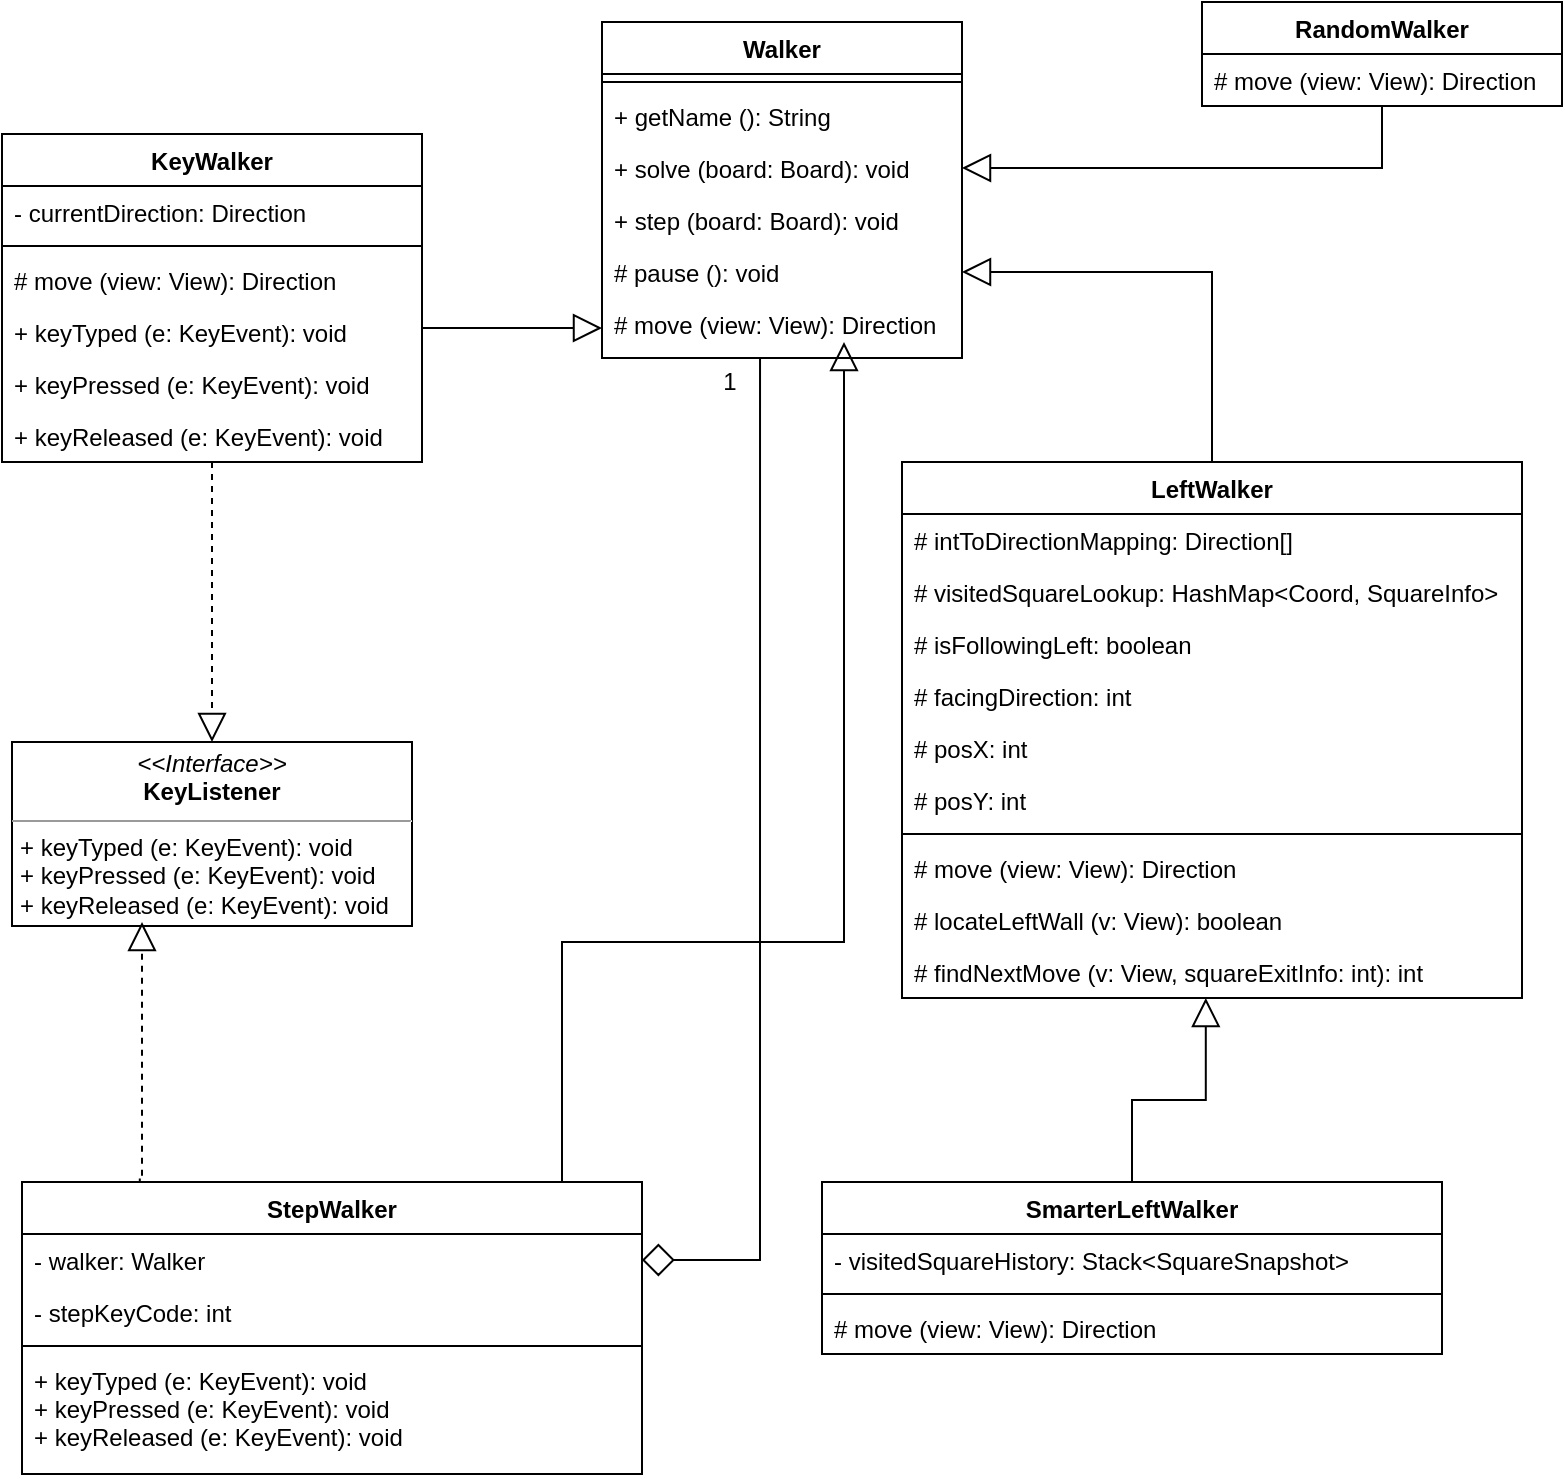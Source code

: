 <mxfile version="13.3.4" type="google"><diagram id="PXE3VLIciik5MM-UJ5IS" name="Page-1"><mxGraphModel dx="1422" dy="713" grid="1" gridSize="10" guides="1" tooltips="1" connect="1" arrows="1" fold="1" page="1" pageScale="1" pageWidth="827" pageHeight="1169" math="0" shadow="0"><root><mxCell id="0"/><mxCell id="1" parent="0"/><mxCell id="tHidFz50F8KrVyQVk-fB-30" value="&lt;p style=&quot;margin: 0px ; margin-top: 4px ; text-align: center&quot;&gt;&lt;i&gt;&amp;lt;&amp;lt;Interface&amp;gt;&amp;gt;&lt;/i&gt;&lt;br&gt;&lt;b&gt;KeyListener&lt;/b&gt;&lt;/p&gt;&lt;hr size=&quot;1&quot;&gt;&lt;p style=&quot;margin: 0px 0px 0px 4px&quot;&gt;+ keyTyped (e: KeyEvent): void&lt;br&gt;+ keyPressed (e: KeyEvent): void&lt;br&gt;&lt;/p&gt;&lt;p style=&quot;margin: 0px 0px 0px 4px&quot;&gt;+ keyReleased (e: KeyEvent): void&lt;/p&gt;" style="verticalAlign=top;align=left;overflow=fill;fontSize=12;fontFamily=Helvetica;html=1;" parent="1" vertex="1"><mxGeometry x="35" y="420" width="200" height="92" as="geometry"/></mxCell><mxCell id="tHidFz50F8KrVyQVk-fB-1" value="Walker" style="swimlane;fontStyle=1;align=center;verticalAlign=top;childLayout=stackLayout;horizontal=1;startSize=26;horizontalStack=0;resizeParent=1;resizeParentMax=0;resizeLast=0;collapsible=1;marginBottom=0;" parent="1" vertex="1"><mxGeometry x="330" y="60" width="180" height="168" as="geometry"/></mxCell><mxCell id="tlApx1FLX8Q_V_cLLUS0-28" value="" style="line;strokeWidth=1;fillColor=none;align=left;verticalAlign=middle;spacingTop=-1;spacingLeft=3;spacingRight=3;rotatable=0;labelPosition=right;points=[];portConstraint=eastwest;" vertex="1" parent="tHidFz50F8KrVyQVk-fB-1"><mxGeometry y="26" width="180" height="8" as="geometry"/></mxCell><mxCell id="tHidFz50F8KrVyQVk-fB-8" value="+ getName (): String" style="text;strokeColor=none;fillColor=none;align=left;verticalAlign=top;spacingLeft=4;spacingRight=4;overflow=hidden;rotatable=0;points=[[0,0.5],[1,0.5]];portConstraint=eastwest;" parent="tHidFz50F8KrVyQVk-fB-1" vertex="1"><mxGeometry y="34" width="180" height="26" as="geometry"/></mxCell><mxCell id="tHidFz50F8KrVyQVk-fB-4" value="+ solve (board: Board): void" style="text;strokeColor=none;fillColor=none;align=left;verticalAlign=top;spacingLeft=4;spacingRight=4;overflow=hidden;rotatable=0;points=[[0,0.5],[1,0.5]];portConstraint=eastwest;imageHeight=24;" parent="tHidFz50F8KrVyQVk-fB-1" vertex="1"><mxGeometry y="60" width="180" height="26" as="geometry"/></mxCell><mxCell id="tHidFz50F8KrVyQVk-fB-5" value="+ step (board: Board): void" style="text;strokeColor=none;fillColor=none;align=left;verticalAlign=top;spacingLeft=4;spacingRight=4;overflow=hidden;rotatable=0;points=[[0,0.5],[1,0.5]];portConstraint=eastwest;" parent="tHidFz50F8KrVyQVk-fB-1" vertex="1"><mxGeometry y="86" width="180" height="26" as="geometry"/></mxCell><mxCell id="tHidFz50F8KrVyQVk-fB-7" value="# pause (): void" style="text;strokeColor=none;fillColor=none;align=left;verticalAlign=top;spacingLeft=4;spacingRight=4;overflow=hidden;rotatable=0;points=[[0,0.5],[1,0.5]];portConstraint=eastwest;" parent="tHidFz50F8KrVyQVk-fB-1" vertex="1"><mxGeometry y="112" width="180" height="26" as="geometry"/></mxCell><mxCell id="tHidFz50F8KrVyQVk-fB-24" value="# move (view: View): Direction" style="text;strokeColor=none;fillColor=none;align=left;verticalAlign=top;spacingLeft=4;spacingRight=4;overflow=hidden;rotatable=0;points=[[0,0.5],[1,0.5]];portConstraint=eastwest;" parent="tHidFz50F8KrVyQVk-fB-1" vertex="1"><mxGeometry y="138" width="180" height="30" as="geometry"/></mxCell><mxCell id="tlApx1FLX8Q_V_cLLUS0-1" style="edgeStyle=orthogonalEdgeStyle;rounded=0;orthogonalLoop=1;jettySize=auto;html=1;endArrow=block;endFill=0;startSize=6;endSize=12;entryX=1;entryY=0.5;entryDx=0;entryDy=0;" edge="1" parent="1" source="tHidFz50F8KrVyQVk-fB-27" target="tHidFz50F8KrVyQVk-fB-7"><mxGeometry relative="1" as="geometry"><mxPoint x="422" y="221" as="targetPoint"/></mxGeometry></mxCell><mxCell id="tHidFz50F8KrVyQVk-fB-27" value="LeftWalker" style="swimlane;fontStyle=1;align=center;verticalAlign=top;childLayout=stackLayout;horizontal=1;startSize=26;horizontalStack=0;resizeParent=1;resizeParentMax=0;resizeLast=0;collapsible=1;marginBottom=0;" parent="1" vertex="1"><mxGeometry x="480" y="280" width="310" height="268" as="geometry"/></mxCell><mxCell id="tHidFz50F8KrVyQVk-fB-51" value="# intToDirectionMapping: Direction[]" style="text;strokeColor=none;fillColor=none;align=left;verticalAlign=top;spacingLeft=4;spacingRight=4;overflow=hidden;rotatable=0;points=[[0,0.5],[1,0.5]];portConstraint=eastwest;" parent="tHidFz50F8KrVyQVk-fB-27" vertex="1"><mxGeometry y="26" width="310" height="26" as="geometry"/></mxCell><mxCell id="tHidFz50F8KrVyQVk-fB-53" value="# visitedSquareLookup: HashMap&lt;Coord, SquareInfo&gt;" style="text;strokeColor=none;fillColor=none;align=left;verticalAlign=top;spacingLeft=4;spacingRight=4;overflow=hidden;rotatable=0;points=[[0,0.5],[1,0.5]];portConstraint=eastwest;" parent="tHidFz50F8KrVyQVk-fB-27" vertex="1"><mxGeometry y="52" width="310" height="26" as="geometry"/></mxCell><mxCell id="tHidFz50F8KrVyQVk-fB-54" value="# isFollowingLeft: boolean" style="text;strokeColor=none;fillColor=none;align=left;verticalAlign=top;spacingLeft=4;spacingRight=4;overflow=hidden;rotatable=0;points=[[0,0.5],[1,0.5]];portConstraint=eastwest;" parent="tHidFz50F8KrVyQVk-fB-27" vertex="1"><mxGeometry y="78" width="310" height="26" as="geometry"/></mxCell><mxCell id="tHidFz50F8KrVyQVk-fB-55" value="# facingDirection: int" style="text;strokeColor=none;fillColor=none;align=left;verticalAlign=top;spacingLeft=4;spacingRight=4;overflow=hidden;rotatable=0;points=[[0,0.5],[1,0.5]];portConstraint=eastwest;" parent="tHidFz50F8KrVyQVk-fB-27" vertex="1"><mxGeometry y="104" width="310" height="26" as="geometry"/></mxCell><mxCell id="tHidFz50F8KrVyQVk-fB-56" value="# posX: int" style="text;strokeColor=none;fillColor=none;align=left;verticalAlign=top;spacingLeft=4;spacingRight=4;overflow=hidden;rotatable=0;points=[[0,0.5],[1,0.5]];portConstraint=eastwest;" parent="tHidFz50F8KrVyQVk-fB-27" vertex="1"><mxGeometry y="130" width="310" height="26" as="geometry"/></mxCell><mxCell id="tHidFz50F8KrVyQVk-fB-57" value="# posY: int" style="text;strokeColor=none;fillColor=none;align=left;verticalAlign=top;spacingLeft=4;spacingRight=4;overflow=hidden;rotatable=0;points=[[0,0.5],[1,0.5]];portConstraint=eastwest;" parent="tHidFz50F8KrVyQVk-fB-27" vertex="1"><mxGeometry y="156" width="310" height="26" as="geometry"/></mxCell><mxCell id="tHidFz50F8KrVyQVk-fB-52" value="" style="line;strokeWidth=1;fillColor=none;align=left;verticalAlign=middle;spacingTop=-1;spacingLeft=3;spacingRight=3;rotatable=0;labelPosition=right;points=[];portConstraint=eastwest;" parent="tHidFz50F8KrVyQVk-fB-27" vertex="1"><mxGeometry y="182" width="310" height="8" as="geometry"/></mxCell><mxCell id="tHidFz50F8KrVyQVk-fB-28" value="# move (view: View): Direction" style="text;strokeColor=none;fillColor=none;align=left;verticalAlign=top;spacingLeft=4;spacingRight=4;overflow=hidden;rotatable=0;points=[[0,0.5],[1,0.5]];portConstraint=eastwest;" parent="tHidFz50F8KrVyQVk-fB-27" vertex="1"><mxGeometry y="190" width="310" height="26" as="geometry"/></mxCell><mxCell id="tHidFz50F8KrVyQVk-fB-58" value="# locateLeftWall (v: View): boolean" style="text;strokeColor=none;fillColor=none;align=left;verticalAlign=top;spacingLeft=4;spacingRight=4;overflow=hidden;rotatable=0;points=[[0,0.5],[1,0.5]];portConstraint=eastwest;" parent="tHidFz50F8KrVyQVk-fB-27" vertex="1"><mxGeometry y="216" width="310" height="26" as="geometry"/></mxCell><mxCell id="tHidFz50F8KrVyQVk-fB-59" value="# findNextMove (v: View, squareExitInfo: int): int" style="text;strokeColor=none;fillColor=none;align=left;verticalAlign=top;spacingLeft=4;spacingRight=4;overflow=hidden;rotatable=0;points=[[0,0.5],[1,0.5]];portConstraint=eastwest;" parent="tHidFz50F8KrVyQVk-fB-27" vertex="1"><mxGeometry y="242" width="310" height="26" as="geometry"/></mxCell><mxCell id="tlApx1FLX8Q_V_cLLUS0-2" style="edgeStyle=orthogonalEdgeStyle;rounded=0;orthogonalLoop=1;jettySize=auto;html=1;startSize=6;endArrow=block;endFill=0;endSize=12;entryX=0;entryY=0.5;entryDx=0;entryDy=0;" edge="1" parent="1" source="tHidFz50F8KrVyQVk-fB-25" target="tHidFz50F8KrVyQVk-fB-24"><mxGeometry relative="1" as="geometry"><mxPoint x="310" y="200" as="targetPoint"/><Array as="points"><mxPoint x="180" y="205"/></Array></mxGeometry></mxCell><mxCell id="tlApx1FLX8Q_V_cLLUS0-3" style="edgeStyle=orthogonalEdgeStyle;rounded=0;orthogonalLoop=1;jettySize=auto;html=1;entryX=1;entryY=0.5;entryDx=0;entryDy=0;startSize=6;endArrow=block;endFill=0;endSize=12;" edge="1" parent="1" source="tHidFz50F8KrVyQVk-fB-9" target="tHidFz50F8KrVyQVk-fB-4"><mxGeometry relative="1" as="geometry"/></mxCell><mxCell id="tlApx1FLX8Q_V_cLLUS0-15" style="edgeStyle=orthogonalEdgeStyle;rounded=0;orthogonalLoop=1;jettySize=auto;html=1;entryX=0.49;entryY=1;entryDx=0;entryDy=0;entryPerimeter=0;startSize=6;endArrow=block;endFill=0;endSize=12;" edge="1" parent="1" source="tlApx1FLX8Q_V_cLLUS0-4" target="tHidFz50F8KrVyQVk-fB-59"><mxGeometry relative="1" as="geometry"/></mxCell><mxCell id="tlApx1FLX8Q_V_cLLUS0-4" value="SmarterLeftWalker" style="swimlane;fontStyle=1;align=center;verticalAlign=top;childLayout=stackLayout;horizontal=1;startSize=26;horizontalStack=0;resizeParent=1;resizeParentMax=0;resizeLast=0;collapsible=1;marginBottom=0;" vertex="1" parent="1"><mxGeometry x="440" y="640" width="310" height="86" as="geometry"/></mxCell><mxCell id="tlApx1FLX8Q_V_cLLUS0-5" value="- visitedSquareHistory: Stack&lt;SquareSnapshot&gt;" style="text;strokeColor=none;fillColor=none;align=left;verticalAlign=top;spacingLeft=4;spacingRight=4;overflow=hidden;rotatable=0;points=[[0,0.5],[1,0.5]];portConstraint=eastwest;" vertex="1" parent="tlApx1FLX8Q_V_cLLUS0-4"><mxGeometry y="26" width="310" height="26" as="geometry"/></mxCell><mxCell id="tlApx1FLX8Q_V_cLLUS0-11" value="" style="line;strokeWidth=1;fillColor=none;align=left;verticalAlign=middle;spacingTop=-1;spacingLeft=3;spacingRight=3;rotatable=0;labelPosition=right;points=[];portConstraint=eastwest;" vertex="1" parent="tlApx1FLX8Q_V_cLLUS0-4"><mxGeometry y="52" width="310" height="8" as="geometry"/></mxCell><mxCell id="tlApx1FLX8Q_V_cLLUS0-12" value="# move (view: View): Direction" style="text;strokeColor=none;fillColor=none;align=left;verticalAlign=top;spacingLeft=4;spacingRight=4;overflow=hidden;rotatable=0;points=[[0,0.5],[1,0.5]];portConstraint=eastwest;" vertex="1" parent="tlApx1FLX8Q_V_cLLUS0-4"><mxGeometry y="60" width="310" height="26" as="geometry"/></mxCell><mxCell id="tlApx1FLX8Q_V_cLLUS0-21" style="edgeStyle=orthogonalEdgeStyle;rounded=0;orthogonalLoop=1;jettySize=auto;html=1;startSize=6;endArrow=block;endFill=0;endSize=12;" edge="1" parent="1" source="tlApx1FLX8Q_V_cLLUS0-16"><mxGeometry relative="1" as="geometry"><mxPoint x="451" y="220" as="targetPoint"/><Array as="points"><mxPoint x="310" y="520"/><mxPoint x="451" y="520"/></Array></mxGeometry></mxCell><mxCell id="tlApx1FLX8Q_V_cLLUS0-23" style="edgeStyle=orthogonalEdgeStyle;rounded=0;orthogonalLoop=1;jettySize=auto;html=1;exitX=0.19;exitY=-0.012;exitDx=0;exitDy=0;startSize=6;endArrow=block;endFill=0;endSize=12;exitPerimeter=0;dashed=1;entryX=0.325;entryY=0.978;entryDx=0;entryDy=0;entryPerimeter=0;" edge="1" parent="1" source="tlApx1FLX8Q_V_cLLUS0-16" target="tHidFz50F8KrVyQVk-fB-30"><mxGeometry relative="1" as="geometry"><mxPoint x="100" y="560" as="targetPoint"/><Array as="points"><mxPoint x="99" y="640"/><mxPoint x="100" y="640"/></Array></mxGeometry></mxCell><mxCell id="tlApx1FLX8Q_V_cLLUS0-16" value="StepWalker" style="swimlane;fontStyle=1;align=center;verticalAlign=top;childLayout=stackLayout;horizontal=1;startSize=26;horizontalStack=0;resizeParent=1;resizeParentMax=0;resizeLast=0;collapsible=1;marginBottom=0;" vertex="1" parent="1"><mxGeometry x="40" y="640" width="310" height="146" as="geometry"/></mxCell><mxCell id="tlApx1FLX8Q_V_cLLUS0-17" value="- walker: Walker" style="text;strokeColor=none;fillColor=none;align=left;verticalAlign=top;spacingLeft=4;spacingRight=4;overflow=hidden;rotatable=0;points=[[0,0.5],[1,0.5]];portConstraint=eastwest;" vertex="1" parent="tlApx1FLX8Q_V_cLLUS0-16"><mxGeometry y="26" width="310" height="26" as="geometry"/></mxCell><mxCell id="tlApx1FLX8Q_V_cLLUS0-25" value="- stepKeyCode: int" style="text;strokeColor=none;fillColor=none;align=left;verticalAlign=top;spacingLeft=4;spacingRight=4;overflow=hidden;rotatable=0;points=[[0,0.5],[1,0.5]];portConstraint=eastwest;" vertex="1" parent="tlApx1FLX8Q_V_cLLUS0-16"><mxGeometry y="52" width="310" height="26" as="geometry"/></mxCell><mxCell id="tlApx1FLX8Q_V_cLLUS0-18" value="" style="line;strokeWidth=1;fillColor=none;align=left;verticalAlign=middle;spacingTop=-1;spacingLeft=3;spacingRight=3;rotatable=0;labelPosition=right;points=[];portConstraint=eastwest;" vertex="1" parent="tlApx1FLX8Q_V_cLLUS0-16"><mxGeometry y="78" width="310" height="8" as="geometry"/></mxCell><mxCell id="tlApx1FLX8Q_V_cLLUS0-19" value="+ keyTyped (e: KeyEvent): void&#10;+ keyPressed (e: KeyEvent): void&#10;+ keyReleased (e: KeyEvent): void" style="text;strokeColor=none;fillColor=none;align=left;verticalAlign=top;spacingLeft=4;spacingRight=4;overflow=hidden;rotatable=0;points=[[0,0.5],[1,0.5]];portConstraint=eastwest;" vertex="1" parent="tlApx1FLX8Q_V_cLLUS0-16"><mxGeometry y="86" width="310" height="60" as="geometry"/></mxCell><mxCell id="tlApx1FLX8Q_V_cLLUS0-24" style="edgeStyle=orthogonalEdgeStyle;rounded=0;orthogonalLoop=1;jettySize=auto;html=1;entryX=0.5;entryY=0;entryDx=0;entryDy=0;dashed=1;startSize=6;endArrow=block;endFill=0;endSize=12;" edge="1" parent="1" source="tHidFz50F8KrVyQVk-fB-25" target="tHidFz50F8KrVyQVk-fB-30"><mxGeometry relative="1" as="geometry"/></mxCell><mxCell id="tHidFz50F8KrVyQVk-fB-25" value="KeyWalker" style="swimlane;fontStyle=1;align=center;verticalAlign=top;childLayout=stackLayout;horizontal=1;startSize=26;horizontalStack=0;resizeParent=1;resizeParentMax=0;resizeLast=0;collapsible=1;marginBottom=0;" parent="1" vertex="1"><mxGeometry x="30" y="116" width="210" height="164" as="geometry"/></mxCell><mxCell id="tHidFz50F8KrVyQVk-fB-31" value="- currentDirection: Direction" style="text;strokeColor=none;fillColor=none;align=left;verticalAlign=top;spacingLeft=4;spacingRight=4;overflow=hidden;rotatable=0;points=[[0,0.5],[1,0.5]];portConstraint=eastwest;" parent="tHidFz50F8KrVyQVk-fB-25" vertex="1"><mxGeometry y="26" width="210" height="26" as="geometry"/></mxCell><mxCell id="tHidFz50F8KrVyQVk-fB-34" value="" style="line;strokeWidth=1;fillColor=none;align=left;verticalAlign=middle;spacingTop=-1;spacingLeft=3;spacingRight=3;rotatable=0;labelPosition=right;points=[];portConstraint=eastwest;" parent="tHidFz50F8KrVyQVk-fB-25" vertex="1"><mxGeometry y="52" width="210" height="8" as="geometry"/></mxCell><mxCell id="tHidFz50F8KrVyQVk-fB-26" value="# move (view: View): Direction" style="text;strokeColor=none;fillColor=none;align=left;verticalAlign=top;spacingLeft=4;spacingRight=4;overflow=hidden;rotatable=0;points=[[0,0.5],[1,0.5]];portConstraint=eastwest;" parent="tHidFz50F8KrVyQVk-fB-25" vertex="1"><mxGeometry y="60" width="210" height="26" as="geometry"/></mxCell><mxCell id="tHidFz50F8KrVyQVk-fB-36" value="+ keyTyped (e: KeyEvent): void" style="text;strokeColor=none;fillColor=none;align=left;verticalAlign=top;spacingLeft=4;spacingRight=4;overflow=hidden;rotatable=0;points=[[0,0.5],[1,0.5]];portConstraint=eastwest;" parent="tHidFz50F8KrVyQVk-fB-25" vertex="1"><mxGeometry y="86" width="210" height="26" as="geometry"/></mxCell><mxCell id="tHidFz50F8KrVyQVk-fB-37" value="+ keyPressed (e: KeyEvent): void" style="text;strokeColor=none;fillColor=none;align=left;verticalAlign=top;spacingLeft=4;spacingRight=4;overflow=hidden;rotatable=0;points=[[0,0.5],[1,0.5]];portConstraint=eastwest;" parent="tHidFz50F8KrVyQVk-fB-25" vertex="1"><mxGeometry y="112" width="210" height="26" as="geometry"/></mxCell><mxCell id="tHidFz50F8KrVyQVk-fB-38" value="+ keyReleased (e: KeyEvent): void" style="text;strokeColor=none;fillColor=none;align=left;verticalAlign=top;spacingLeft=4;spacingRight=4;overflow=hidden;rotatable=0;points=[[0,0.5],[1,0.5]];portConstraint=eastwest;" parent="tHidFz50F8KrVyQVk-fB-25" vertex="1"><mxGeometry y="138" width="210" height="26" as="geometry"/></mxCell><mxCell id="tHidFz50F8KrVyQVk-fB-9" value="RandomWalker" style="swimlane;fontStyle=1;align=center;verticalAlign=top;childLayout=stackLayout;horizontal=1;startSize=26;horizontalStack=0;resizeParent=1;resizeParentMax=0;resizeLast=0;collapsible=1;marginBottom=0;" parent="1" vertex="1"><mxGeometry x="630" y="50" width="180" height="52" as="geometry"/></mxCell><mxCell id="tHidFz50F8KrVyQVk-fB-10" value="# move (view: View): Direction" style="text;strokeColor=none;fillColor=none;align=left;verticalAlign=top;spacingLeft=4;spacingRight=4;overflow=hidden;rotatable=0;points=[[0,0.5],[1,0.5]];portConstraint=eastwest;" parent="tHidFz50F8KrVyQVk-fB-9" vertex="1"><mxGeometry y="26" width="180" height="26" as="geometry"/></mxCell><mxCell id="tlApx1FLX8Q_V_cLLUS0-26" style="edgeStyle=orthogonalEdgeStyle;rounded=0;orthogonalLoop=1;jettySize=auto;html=1;entryX=0.439;entryY=1;entryDx=0;entryDy=0;entryPerimeter=0;startSize=14;endArrow=none;endFill=0;endSize=12;startArrow=diamond;startFill=0;sourcePerimeterSpacing=5;exitX=1;exitY=0.5;exitDx=0;exitDy=0;" edge="1" parent="1" source="tlApx1FLX8Q_V_cLLUS0-17" target="tHidFz50F8KrVyQVk-fB-24"><mxGeometry relative="1" as="geometry"/></mxCell><mxCell id="tlApx1FLX8Q_V_cLLUS0-27" value="1" style="text;html=1;strokeColor=none;fillColor=none;align=center;verticalAlign=middle;whiteSpace=wrap;rounded=0;" vertex="1" parent="1"><mxGeometry x="374" y="230" width="40" height="20" as="geometry"/></mxCell></root></mxGraphModel></diagram></mxfile>